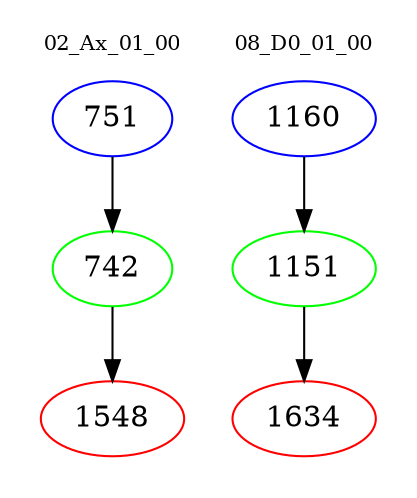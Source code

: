 digraph{
subgraph cluster_0 {
color = white
label = "02_Ax_01_00";
fontsize=10;
T0_751 [label="751", color="blue"]
T0_751 -> T0_742 [color="black"]
T0_742 [label="742", color="green"]
T0_742 -> T0_1548 [color="black"]
T0_1548 [label="1548", color="red"]
}
subgraph cluster_1 {
color = white
label = "08_D0_01_00";
fontsize=10;
T1_1160 [label="1160", color="blue"]
T1_1160 -> T1_1151 [color="black"]
T1_1151 [label="1151", color="green"]
T1_1151 -> T1_1634 [color="black"]
T1_1634 [label="1634", color="red"]
}
}
